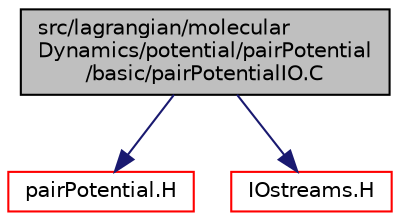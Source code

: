digraph "src/lagrangian/molecularDynamics/potential/pairPotential/basic/pairPotentialIO.C"
{
  bgcolor="transparent";
  edge [fontname="Helvetica",fontsize="10",labelfontname="Helvetica",labelfontsize="10"];
  node [fontname="Helvetica",fontsize="10",shape=record];
  Node0 [label="src/lagrangian/molecular\lDynamics/potential/pairPotential\l/basic/pairPotentialIO.C",height=0.2,width=0.4,color="black", fillcolor="grey75", style="filled", fontcolor="black"];
  Node0 -> Node1 [color="midnightblue",fontsize="10",style="solid",fontname="Helvetica"];
  Node1 [label="pairPotential.H",height=0.2,width=0.4,color="red",URL="$a07202.html"];
  Node0 -> Node112 [color="midnightblue",fontsize="10",style="solid",fontname="Helvetica"];
  Node112 [label="IOstreams.H",height=0.2,width=0.4,color="red",URL="$a09830.html",tooltip="Useful combination of include files which define Sin, Sout and Serr and the use of IO streams general..."];
}
